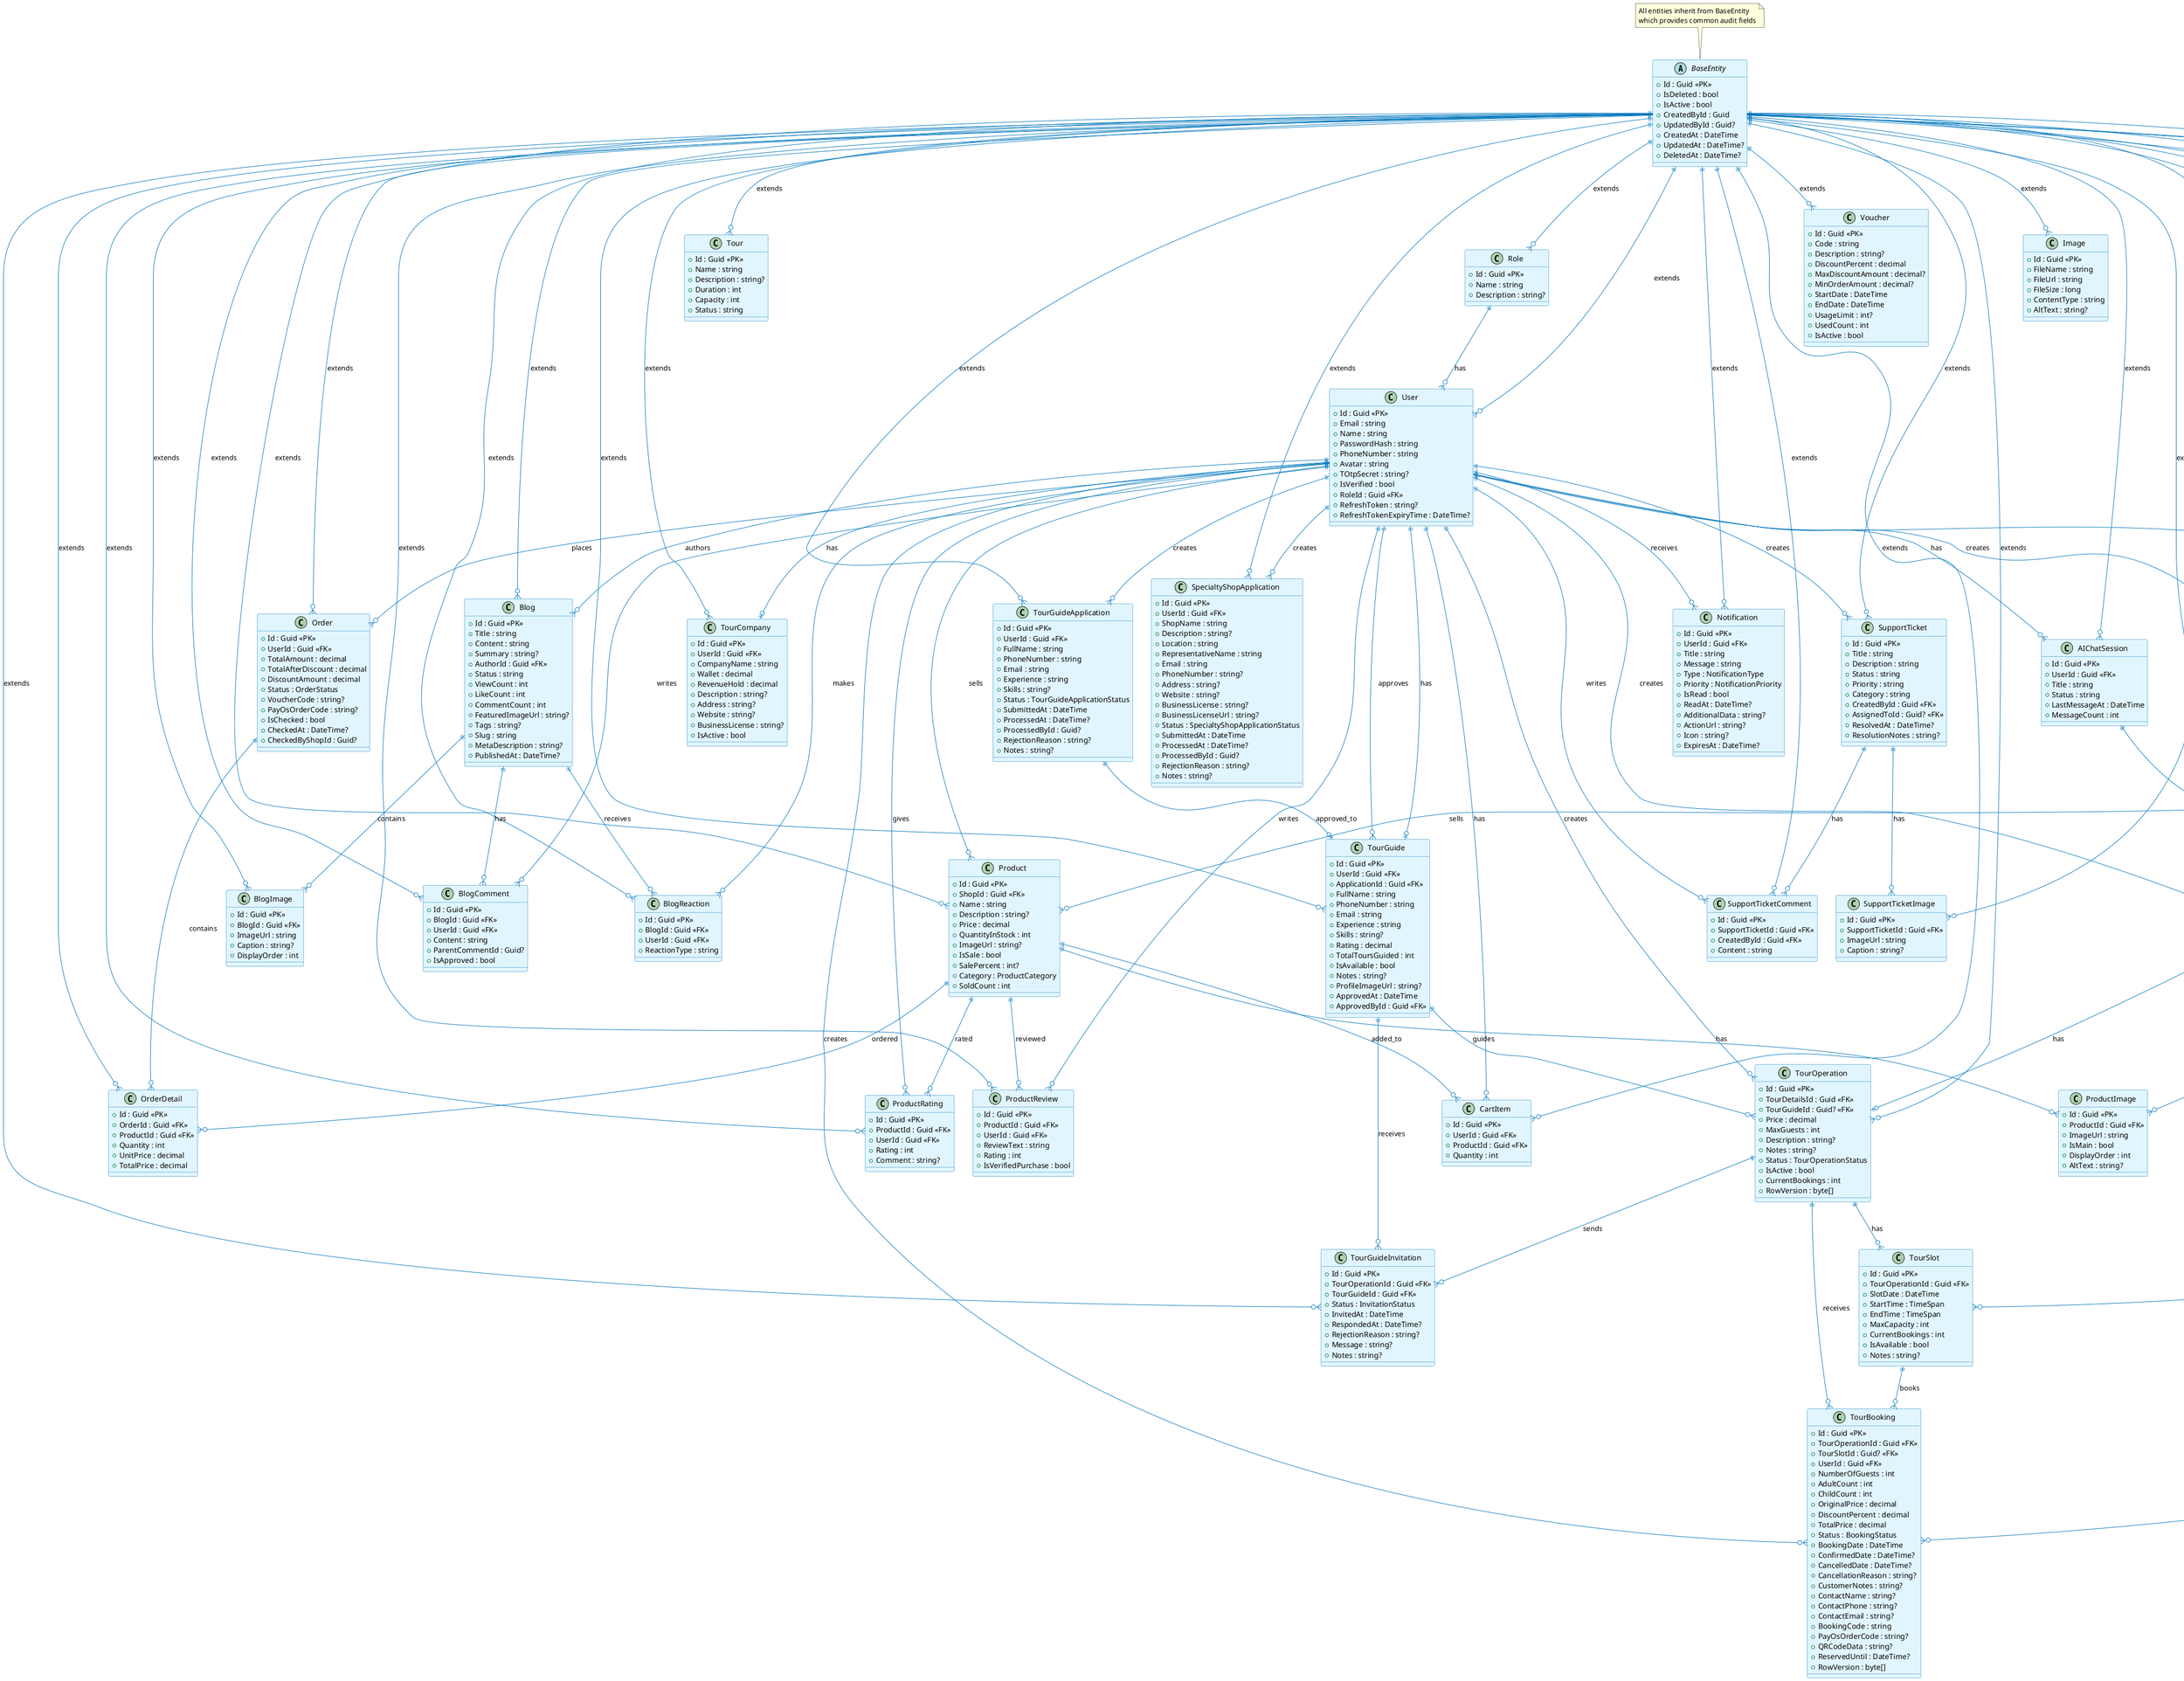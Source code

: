 @startuml TayNinhTourApi_ERD

!define ENTITY_COLOR #E1F5FE
!define KEY_COLOR #FFD54F
!define FOREIGN_KEY_COLOR #FFAB91

skinparam backgroundColor white
skinparam class {
    BackgroundColor ENTITY_COLOR
    BorderColor #0277BD
    ArrowColor #0277BD
}

' Base Entity (Abstract)
abstract class BaseEntity {
    + Id : Guid <<PK>>
    + IsDeleted : bool
    + IsActive : bool
    + CreatedById : Guid
    + UpdatedById : Guid?
    + CreatedAt : DateTime
    + UpdatedAt : DateTime?
    + DeletedAt : DateTime?
}

' Core User Management
class User {
    + Id : Guid <<PK>>
    + Email : string
    + Name : string
    + PasswordHash : string
    + PhoneNumber : string
    + Avatar : string
    + TOtpSecret : string?
    + IsVerified : bool
    + RoleId : Guid <<FK>>
    + RefreshToken : string?
    + RefreshTokenExpiryTime : DateTime?
}

class Role {
    + Id : Guid <<PK>>
    + Name : string
    + Description : string?
}

' Extended User Profiles
class TourCompany {
    + Id : Guid <<PK>>
    + UserId : Guid <<FK>>
    + CompanyName : string
    + Wallet : decimal
    + RevenueHold : decimal
    + Description : string?
    + Address : string?
    + Website : string?
    + BusinessLicense : string?
    + IsActive : bool
}

class TourGuide {
    + Id : Guid <<PK>>
    + UserId : Guid <<FK>>
    + ApplicationId : Guid <<FK>>
    + FullName : string
    + PhoneNumber : string
    + Email : string
    + Experience : string
    + Skills : string?
    + Rating : decimal
    + TotalToursGuided : int
    + IsAvailable : bool
    + Notes : string?
    + ProfileImageUrl : string?
    + ApprovedAt : DateTime
    + ApprovedById : Guid <<FK>>
}

class SpecialtyShop {
    + Id : Guid <<PK>>
    + UserId : Guid <<FK>>
    + ShopName : string
    + Wallet : decimal
    + Description : string?
    + Location : string
    + RepresentativeName : string
    + Email : string
    + PhoneNumber : string?
    + Address : string?
    + Website : string?
    + BusinessLicense : string?
    + BusinessLicenseUrl : string?
    + LogoUrl : string?
    + ShopType : string?
    + OpeningHours : string?
    + ClosingHours : string?
    + Rating : decimal?
    + IsShopActive : bool
    + Notes : string?
}

' Applications
class TourGuideApplication {
    + Id : Guid <<PK>>
    + UserId : Guid <<FK>>
    + FullName : string
    + PhoneNumber : string
    + Email : string
    + Experience : string
    + Skills : string?
    + Status : TourGuideApplicationStatus
    + SubmittedAt : DateTime
    + ProcessedAt : DateTime?
    + ProcessedById : Guid?
    + RejectionReason : string?
    + Notes : string?
}

class SpecialtyShopApplication {
    + Id : Guid <<PK>>
    + UserId : Guid <<FK>>
    + ShopName : string
    + Description : string?
    + Location : string
    + RepresentativeName : string
    + Email : string
    + PhoneNumber : string?
    + Address : string?
    + Website : string?
    + BusinessLicense : string?
    + BusinessLicenseUrl : string?
    + Status : SpecialtyShopApplicationStatus
    + SubmittedAt : DateTime
    + ProcessedAt : DateTime?
    + ProcessedById : Guid?
    + RejectionReason : string?
    + Notes : string?
}

' Tour Management
class TourTemplate {
    + Id : Guid <<PK>>
    + Title : string
    + TemplateType : TourTemplateType
    + ScheduleDays : ScheduleDay
    + StartLocation : string
    + EndLocation : string
    + Month : int
    + Year : int
    + IsActive : bool
}

class TourDetails {
    + Id : Guid <<PK>>
    + TemplateId : Guid <<FK>>
    + Title : string
    + Description : string?
    + StartDate : DateTime
    + EndDate : DateTime
    + MaxGuests : int
    + Status : TourDetailsStatus
    + Notes : string?
}

class TourOperation {
    + Id : Guid <<PK>>
    + TourDetailsId : Guid <<FK>>
    + TourGuideId : Guid? <<FK>>
    + Price : decimal
    + MaxGuests : int
    + Description : string?
    + Notes : string?
    + Status : TourOperationStatus
    + IsActive : bool
    + CurrentBookings : int
    + RowVersion : byte[]
}

class TourSlot {
    + Id : Guid <<PK>>
    + TourOperationId : Guid <<FK>>
    + SlotDate : DateTime
    + StartTime : TimeSpan
    + EndTime : TimeSpan
    + MaxCapacity : int
    + CurrentBookings : int
    + IsAvailable : bool
    + Notes : string?
}

class TourBooking {
    + Id : Guid <<PK>>
    + TourOperationId : Guid <<FK>>
    + TourSlotId : Guid? <<FK>>
    + UserId : Guid <<FK>>
    + NumberOfGuests : int
    + AdultCount : int
    + ChildCount : int
    + OriginalPrice : decimal
    + DiscountPercent : decimal
    + TotalPrice : decimal
    + Status : BookingStatus
    + BookingDate : DateTime
    + ConfirmedDate : DateTime?
    + CancelledDate : DateTime?
    + CancellationReason : string?
    + CustomerNotes : string?
    + ContactName : string?
    + ContactPhone : string?
    + ContactEmail : string?
    + BookingCode : string
    + PayOsOrderCode : string?
    + QRCodeData : string?
    + ReservedUntil : DateTime?
    + RowVersion : byte[]
}

' Tour Additional Entities
class Tour {
    + Id : Guid <<PK>>
    + Name : string
    + Description : string?
    + Duration : int
    + Capacity : int
    + Status : string
}

class TimelineItem {
    + Id : Guid <<PK>>
    + TourDetailsId : Guid <<FK>>
    + Type : TimelineType
    + Title : string
    + Description : string?
    + StartTime : TimeSpan
    + EndTime : TimeSpan?
    + Location : string?
    + Day : int
    + Notes : string?
    + EstimatedCost : decimal?
    + SpecialtyShopId : Guid? <<FK>>
}

class TourDetailsSpecialtyShop {
    + Id : Guid <<PK>>
    + TourDetailsId : Guid <<FK>>
    + SpecialtyShopId : Guid <<FK>>
    + Status : ShopInvitationStatus
    + InvitedAt : DateTime
    + RespondedAt : DateTime?
    + Notes : string?
}

class TourGuideInvitation {
    + Id : Guid <<PK>>
    + TourOperationId : Guid <<FK>>
    + TourGuideId : Guid <<FK>>
    + Status : InvitationStatus
    + InvitedAt : DateTime
    + RespondedAt : DateTime?
    + RejectionReason : string?
    + Message : string?
    + Notes : string?
}

' E-commerce
class Product {
    + Id : Guid <<PK>>
    + ShopId : Guid <<FK>>
    + Name : string
    + Description : string?
    + Price : decimal
    + QuantityInStock : int
    + ImageUrl : string?
    + IsSale : bool
    + SalePercent : int?
    + Category : ProductCategory
    + SoldCount : int
}

class Order {
    + Id : Guid <<PK>>
    + UserId : Guid <<FK>>
    + TotalAmount : decimal
    + TotalAfterDiscount : decimal
    + DiscountAmount : decimal
    + Status : OrderStatus
    + VoucherCode : string?
    + PayOsOrderCode : string?
    + IsChecked : bool
    + CheckedAt : DateTime?
    + CheckedByShopId : Guid?
}

class OrderDetail {
    + Id : Guid <<PK>>
    + OrderId : Guid <<FK>>
    + ProductId : Guid <<FK>>
    + Quantity : int
    + UnitPrice : decimal
    + TotalPrice : decimal
}

class CartItem {
    + Id : Guid <<PK>>
    + UserId : Guid <<FK>>
    + ProductId : Guid <<FK>>
    + Quantity : int
}

class Voucher {
    + Id : Guid <<PK>>
    + Code : string
    + Description : string?
    + DiscountPercent : decimal
    + MaxDiscountAmount : decimal?
    + MinOrderAmount : decimal?
    + StartDate : DateTime
    + EndDate : DateTime
    + UsageLimit : int?
    + UsedCount : int
    + IsActive : bool
}

' Rating and Reviews
class ProductRating {
    + Id : Guid <<PK>>
    + ProductId : Guid <<FK>>
    + UserId : Guid <<FK>>
    + Rating : int
    + Comment : string?
}

class ProductReview {
    + Id : Guid <<PK>>
    + ProductId : Guid <<FK>>
    + UserId : Guid <<FK>>
    + ReviewText : string
    + Rating : int
    + IsVerifiedPurchase : bool
}

' Media
class Image {
    + Id : Guid <<PK>>
    + FileName : string
    + FileUrl : string
    + FileSize : long
    + ContentType : string
    + AltText : string?
}

class ProductImage {
    + Id : Guid <<PK>>
    + ProductId : Guid <<FK>>
    + ImageUrl : string
    + IsMain : bool
    + DisplayOrder : int
    + AltText : string?
}

' Blog System
class Blog {
    + Id : Guid <<PK>>
    + Title : string
    + Content : string
    + Summary : string?
    + AuthorId : Guid <<FK>>
    + Status : string
    + ViewCount : int
    + LikeCount : int
    + CommentCount : int
    + FeaturedImageUrl : string?
    + Tags : string?
    + Slug : string
    + MetaDescription : string?
    + PublishedAt : DateTime?
}

class BlogComment {
    + Id : Guid <<PK>>
    + BlogId : Guid <<FK>>
    + UserId : Guid <<FK>>
    + Content : string
    + ParentCommentId : Guid?
    + IsApproved : bool
}

class BlogReaction {
    + Id : Guid <<PK>>
    + BlogId : Guid <<FK>>
    + UserId : Guid <<FK>>
    + ReactionType : string
}

class BlogImage {
    + Id : Guid <<PK>>
    + BlogId : Guid <<FK>>
    + ImageUrl : string
    + Caption : string?
    + DisplayOrder : int
}

' Support System
class SupportTicket {
    + Id : Guid <<PK>>
    + Title : string
    + Description : string
    + Status : string
    + Priority : string
    + Category : string
    + CreatedById : Guid <<FK>>
    + AssignedToId : Guid? <<FK>>
    + ResolvedAt : DateTime?
    + ResolutionNotes : string?
}

class SupportTicketComment {
    + Id : Guid <<PK>>
    + SupportTicketId : Guid <<FK>>
    + CreatedById : Guid <<FK>>
    + Content : string
}

class SupportTicketImage {
    + Id : Guid <<PK>>
    + SupportTicketId : Guid <<FK>>
    + ImageUrl : string
    + Caption : string?
}

' AI Chat System
class AIChatSession {
    + Id : Guid <<PK>>
    + UserId : Guid <<FK>>
    + Title : string
    + Status : string
    + LastMessageAt : DateTime
    + MessageCount : int
}

class AIChatMessage {
    + Id : Guid <<PK>>
    + SessionId : Guid <<FK>>
    + Content : string
    + MessageType : string
    + TokensUsed : int?
    + ResponseTimeMs : int?
    + IsFallback : bool
    + IsError : bool
}

' Notification System
class Notification {
    + Id : Guid <<PK>>
    + UserId : Guid <<FK>>
    + Title : string
    + Message : string
    + Type : NotificationType
    + Priority : NotificationPriority
    + IsRead : bool
    + ReadAt : DateTime?
    + AdditionalData : string?
    + ActionUrl : string?
    + Icon : string?
    + ExpiresAt : DateTime?
}

' Relationships
BaseEntity ||--o{ User : extends
BaseEntity ||--o{ Role : extends
BaseEntity ||--o{ TourCompany : extends
BaseEntity ||--o{ TourGuide : extends
BaseEntity ||--o{ SpecialtyShop : extends
BaseEntity ||--o{ TourGuideApplication : extends
BaseEntity ||--o{ SpecialtyShopApplication : extends
BaseEntity ||--o{ TourTemplate : extends
BaseEntity ||--o{ TourDetails : extends
BaseEntity ||--o{ TourOperation : extends
BaseEntity ||--o{ TourSlot : extends
BaseEntity ||--o{ TourBooking : extends
BaseEntity ||--o{ Tour : extends
BaseEntity ||--o{ TimelineItem : extends
BaseEntity ||--o{ TourDetailsSpecialtyShop : extends
BaseEntity ||--o{ TourGuideInvitation : extends
BaseEntity ||--o{ Product : extends
BaseEntity ||--o{ Order : extends
BaseEntity ||--o{ OrderDetail : extends
BaseEntity ||--o{ CartItem : extends
BaseEntity ||--o{ Voucher : extends
BaseEntity ||--o{ ProductRating : extends
BaseEntity ||--o{ ProductReview : extends
BaseEntity ||--o{ Image : extends
BaseEntity ||--o{ ProductImage : extends
BaseEntity ||--o{ Blog : extends
BaseEntity ||--o{ BlogComment : extends
BaseEntity ||--o{ BlogReaction : extends
BaseEntity ||--o{ BlogImage : extends
BaseEntity ||--o{ SupportTicket : extends
BaseEntity ||--o{ SupportTicketComment : extends
BaseEntity ||--o{ SupportTicketImage : extends
BaseEntity ||--o{ AIChatSession : extends
BaseEntity ||--o{ AIChatMessage : extends
BaseEntity ||--o{ Notification : extends

' User relationships
Role ||--o{ User : has
User ||--o| TourCompany : has
User ||--o| TourGuide : has
User ||--o| SpecialtyShop : has
User ||--o{ TourGuideApplication : creates
User ||--o{ SpecialtyShopApplication : creates
User ||--o{ TourTemplate : creates
User ||--o{ TourDetails : creates
User ||--o{ TourOperation : creates
User ||--o{ TourBooking : creates
User ||--o{ Blog : authors
User ||--o{ BlogComment : writes
User ||--o{ BlogReaction : makes
User ||--o{ SupportTicket : creates
User ||--o{ SupportTicketComment : writes
User ||--o{ AIChatSession : has
User ||--o{ Notification : receives
User ||--o{ Product : sells
User ||--o{ Order : places
User ||--o{ CartItem : has
User ||--o{ ProductRating : gives
User ||--o{ ProductReview : writes

' Tour Guide relationships
TourGuideApplication ||--o| TourGuide : approved_to
User ||--o{ TourGuide : approves
TourGuide ||--o{ TourOperation : guides
TourGuide ||--o{ TourGuideInvitation : receives

' Tour relationships
TourTemplate ||--o{ TourDetails : creates
TourDetails ||--o| TourOperation : has
TourOperation ||--o{ TourSlot : has
TourOperation ||--o{ TourBooking : receives
TourOperation ||--o{ TourGuideInvitation : sends
TourSlot ||--o{ TourBooking : books
TourDetails ||--o{ TimelineItem : has
TourDetails ||--o{ TourDetailsSpecialtyShop : invites

' Shop relationships
SpecialtyShop ||--o{ Product : sells
SpecialtyShop ||--o{ TimelineItem : visits
SpecialtyShop ||--o{ TourDetailsSpecialtyShop : invited_to

' E-commerce relationships
Product ||--o{ OrderDetail : ordered
Product ||--o{ CartItem : added_to
Product ||--o{ ProductImage : has
Product ||--o{ ProductRating : rated
Product ||--o{ ProductReview : reviewed
Order ||--o{ OrderDetail : contains

' Blog relationships
Blog ||--o{ BlogComment : has
Blog ||--o{ BlogReaction : receives
Blog ||--o{ BlogImage : contains

' Support relationships
SupportTicket ||--o{ SupportTicketComment : has
SupportTicket ||--o{ SupportTicketImage : has

' AI Chat relationships
AIChatSession ||--o{ AIChatMessage : contains

note top of BaseEntity : All entities inherit from BaseEntity\nwhich provides common audit fields

@enduml